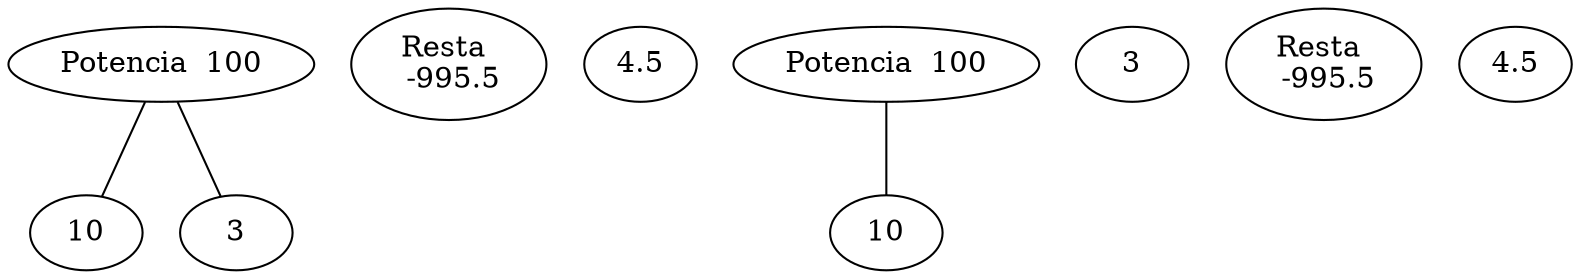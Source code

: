 graph{
    subgraph arbol1 {
    n1[label = "Potencia  100"]
    n2 [label = 10]    
    n3 [label = 3]
    n1--n2
    n1--n3
    n4 [label = "Resta \n -995.5"]
    n5 [label = 4.5]
    
    }
    subgraph arbol2{
        n6 [label = "Potencia  100"]
    n6--n7
    n7 [label = 10]    
    n8 [label = 3]
    n9 [label = "Resta \n -995.5"]
    n10 [label = 4.5]
    }

    
}
